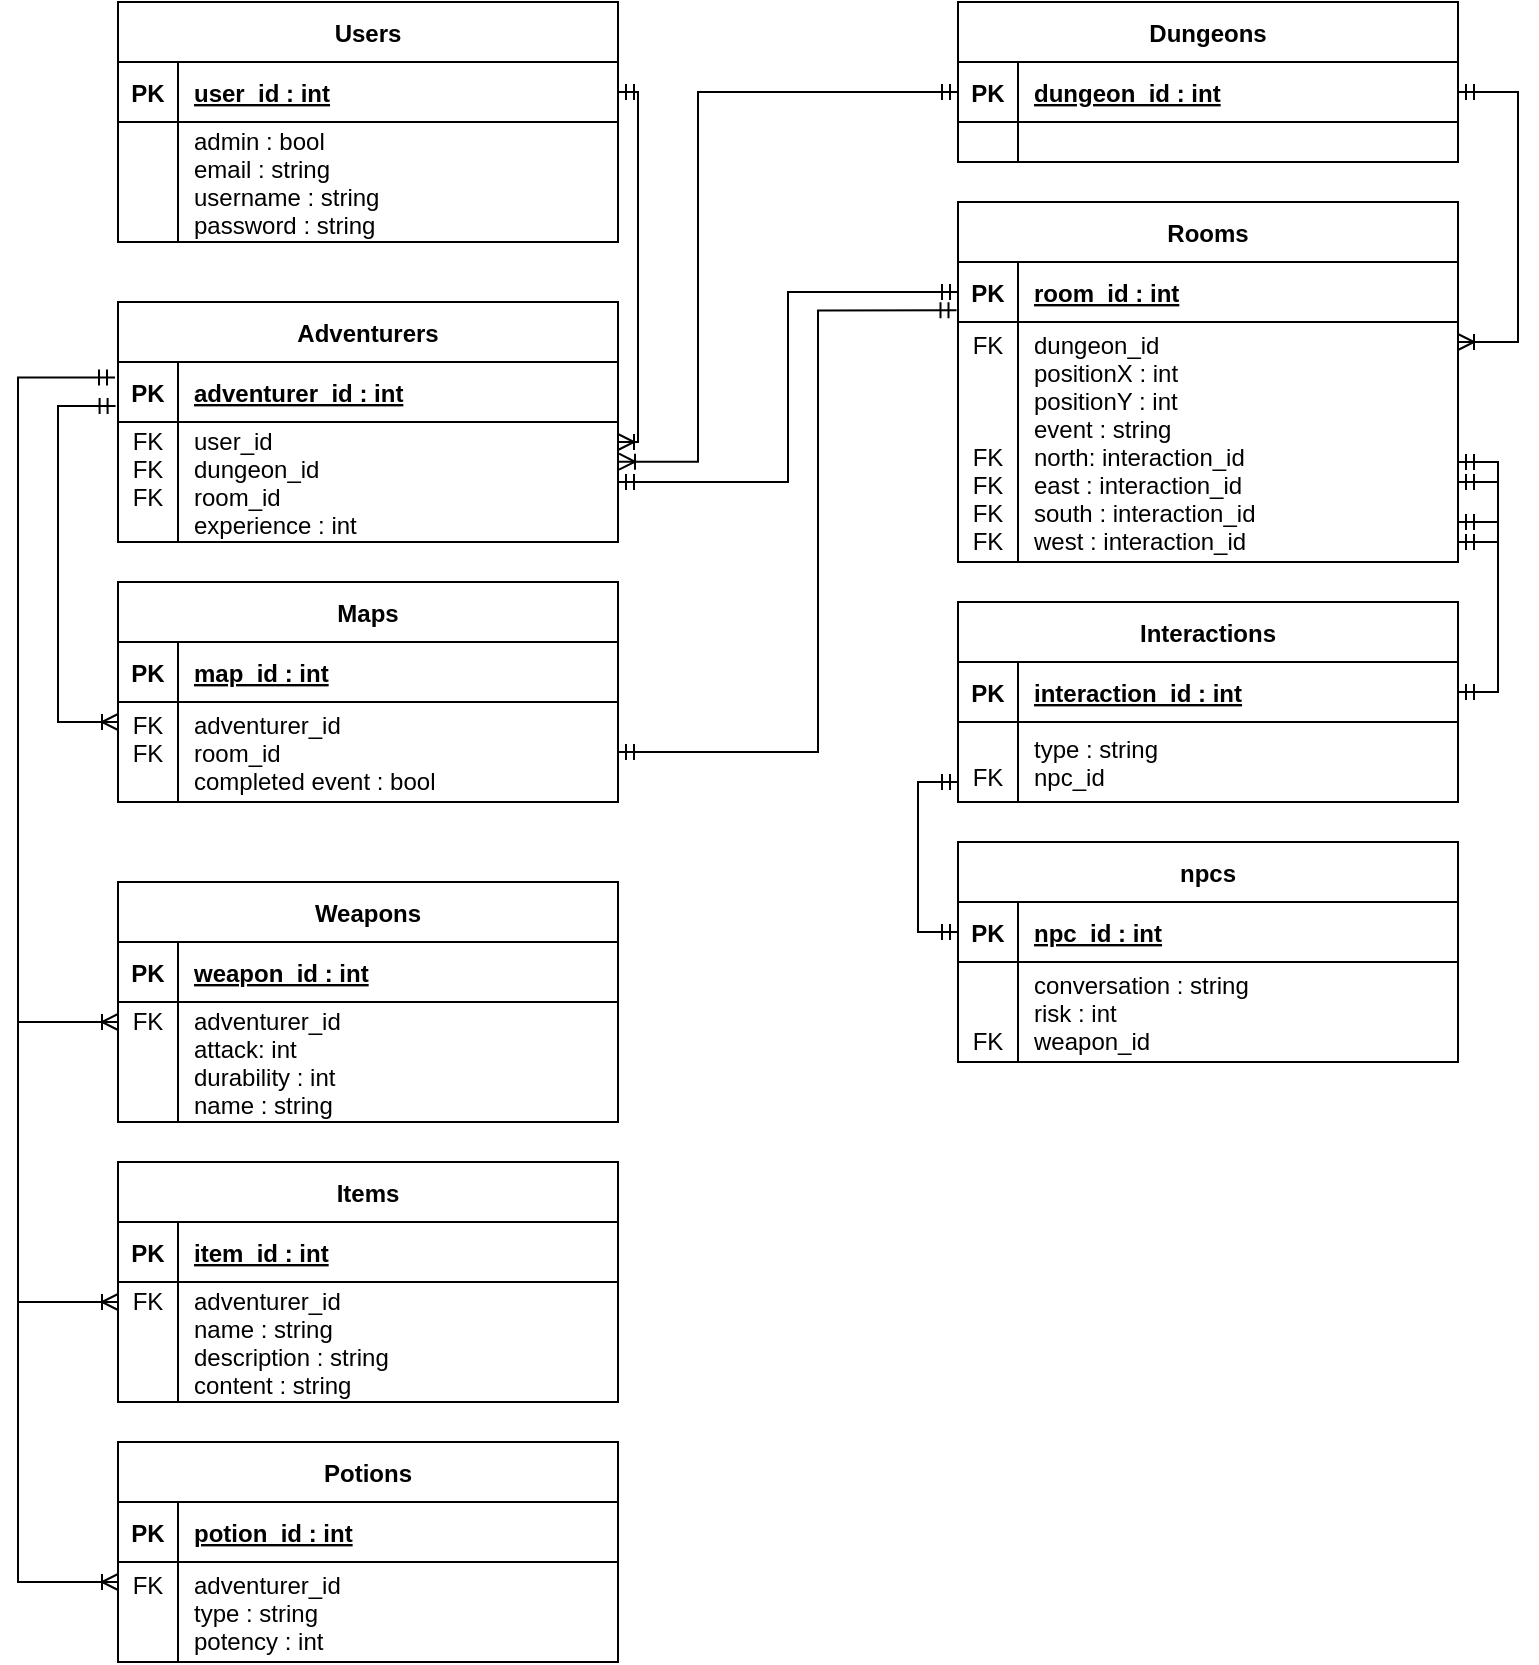 <mxfile version="15.1.0" type="device"><diagram id="R2lEEEUBdFMjLlhIrx00" name="Page-1"><mxGraphModel dx="1422" dy="762" grid="1" gridSize="10" guides="1" tooltips="1" connect="1" arrows="1" fold="1" page="1" pageScale="1" pageWidth="850" pageHeight="1100" math="0" shadow="0" extFonts="Permanent Marker^https://fonts.googleapis.com/css?family=Permanent+Marker"><root><mxCell id="0"/><mxCell id="1" parent="0"/><mxCell id="aeh51tjurG49gec1VI62-1" value="Users" style="shape=table;startSize=30;container=1;collapsible=1;childLayout=tableLayout;fixedRows=1;rowLines=0;fontStyle=1;align=center;resizeLast=1;" parent="1" vertex="1"><mxGeometry x="70" y="40" width="250" height="120" as="geometry"/></mxCell><mxCell id="aeh51tjurG49gec1VI62-2" value="" style="shape=partialRectangle;collapsible=0;dropTarget=0;pointerEvents=0;fillColor=none;points=[[0,0.5],[1,0.5]];portConstraint=eastwest;top=0;left=0;right=0;bottom=1;" parent="aeh51tjurG49gec1VI62-1" vertex="1"><mxGeometry y="30" width="250" height="30" as="geometry"/></mxCell><mxCell id="aeh51tjurG49gec1VI62-3" value="PK" style="shape=partialRectangle;overflow=hidden;connectable=0;fillColor=none;top=0;left=0;bottom=0;right=0;fontStyle=1;" parent="aeh51tjurG49gec1VI62-2" vertex="1"><mxGeometry width="30" height="30" as="geometry"/></mxCell><mxCell id="aeh51tjurG49gec1VI62-4" value="user_id : int" style="shape=partialRectangle;overflow=hidden;connectable=0;fillColor=none;top=0;left=0;bottom=0;right=0;align=left;spacingLeft=6;fontStyle=5;" parent="aeh51tjurG49gec1VI62-2" vertex="1"><mxGeometry x="30" width="220" height="30" as="geometry"/></mxCell><mxCell id="aeh51tjurG49gec1VI62-5" value="" style="shape=partialRectangle;collapsible=0;dropTarget=0;pointerEvents=0;fillColor=none;points=[[0,0.5],[1,0.5]];portConstraint=eastwest;top=0;left=0;right=0;bottom=0;" parent="aeh51tjurG49gec1VI62-1" vertex="1"><mxGeometry y="60" width="250" height="60" as="geometry"/></mxCell><mxCell id="aeh51tjurG49gec1VI62-6" value="" style="shape=partialRectangle;overflow=hidden;connectable=0;fillColor=none;top=0;left=0;bottom=0;right=0;" parent="aeh51tjurG49gec1VI62-5" vertex="1"><mxGeometry width="30" height="60" as="geometry"/></mxCell><mxCell id="aeh51tjurG49gec1VI62-7" value="admin : bool&#10;email : string&#10;username : string&#10;password : string" style="shape=partialRectangle;overflow=hidden;connectable=0;fillColor=none;top=0;left=0;bottom=0;right=0;align=left;spacingLeft=6;" parent="aeh51tjurG49gec1VI62-5" vertex="1"><mxGeometry x="30" width="220" height="60" as="geometry"/></mxCell><mxCell id="aeh51tjurG49gec1VI62-8" value="Dungeons" style="shape=table;startSize=30;container=1;collapsible=1;childLayout=tableLayout;fixedRows=1;rowLines=0;fontStyle=1;align=center;resizeLast=1;" parent="1" vertex="1"><mxGeometry x="490" y="40" width="250" height="80" as="geometry"/></mxCell><mxCell id="aeh51tjurG49gec1VI62-9" value="" style="shape=partialRectangle;collapsible=0;dropTarget=0;pointerEvents=0;fillColor=none;points=[[0,0.5],[1,0.5]];portConstraint=eastwest;top=0;left=0;right=0;bottom=1;" parent="aeh51tjurG49gec1VI62-8" vertex="1"><mxGeometry y="30" width="250" height="30" as="geometry"/></mxCell><mxCell id="aeh51tjurG49gec1VI62-10" value="PK" style="shape=partialRectangle;overflow=hidden;connectable=0;fillColor=none;top=0;left=0;bottom=0;right=0;fontStyle=1;" parent="aeh51tjurG49gec1VI62-9" vertex="1"><mxGeometry width="30" height="30" as="geometry"/></mxCell><mxCell id="aeh51tjurG49gec1VI62-11" value="dungeon_id : int" style="shape=partialRectangle;overflow=hidden;connectable=0;fillColor=none;top=0;left=0;bottom=0;right=0;align=left;spacingLeft=6;fontStyle=5;" parent="aeh51tjurG49gec1VI62-9" vertex="1"><mxGeometry x="30" width="220" height="30" as="geometry"/></mxCell><mxCell id="aeh51tjurG49gec1VI62-12" value="" style="shape=partialRectangle;collapsible=0;dropTarget=0;pointerEvents=0;fillColor=none;points=[[0,0.5],[1,0.5]];portConstraint=eastwest;top=0;left=0;right=0;bottom=0;" parent="aeh51tjurG49gec1VI62-8" vertex="1"><mxGeometry y="60" width="250" height="20" as="geometry"/></mxCell><mxCell id="aeh51tjurG49gec1VI62-13" value="" style="shape=partialRectangle;overflow=hidden;connectable=0;fillColor=none;top=0;left=0;bottom=0;right=0;" parent="aeh51tjurG49gec1VI62-12" vertex="1"><mxGeometry width="30" height="20" as="geometry"/></mxCell><mxCell id="aeh51tjurG49gec1VI62-14" value="" style="shape=partialRectangle;overflow=hidden;connectable=0;fillColor=none;top=0;left=0;bottom=0;right=0;align=left;spacingLeft=6;" parent="aeh51tjurG49gec1VI62-12" vertex="1"><mxGeometry x="30" width="220" height="20" as="geometry"/></mxCell><mxCell id="aeh51tjurG49gec1VI62-15" value="Rooms" style="shape=table;startSize=30;container=1;collapsible=1;childLayout=tableLayout;fixedRows=1;rowLines=0;fontStyle=1;align=center;resizeLast=1;" parent="1" vertex="1"><mxGeometry x="490" y="140" width="250" height="180" as="geometry"/></mxCell><mxCell id="aeh51tjurG49gec1VI62-16" value="" style="shape=partialRectangle;collapsible=0;dropTarget=0;pointerEvents=0;fillColor=none;points=[[0,0.5],[1,0.5]];portConstraint=eastwest;top=0;left=0;right=0;bottom=1;" parent="aeh51tjurG49gec1VI62-15" vertex="1"><mxGeometry y="30" width="250" height="30" as="geometry"/></mxCell><mxCell id="aeh51tjurG49gec1VI62-17" value="PK" style="shape=partialRectangle;overflow=hidden;connectable=0;fillColor=none;top=0;left=0;bottom=0;right=0;fontStyle=1;" parent="aeh51tjurG49gec1VI62-16" vertex="1"><mxGeometry width="30" height="30" as="geometry"/></mxCell><mxCell id="aeh51tjurG49gec1VI62-18" value="room_id : int" style="shape=partialRectangle;overflow=hidden;connectable=0;fillColor=none;top=0;left=0;bottom=0;right=0;align=left;spacingLeft=6;fontStyle=5;" parent="aeh51tjurG49gec1VI62-16" vertex="1"><mxGeometry x="30" width="220" height="30" as="geometry"/></mxCell><mxCell id="aeh51tjurG49gec1VI62-19" value="" style="shape=partialRectangle;collapsible=0;dropTarget=0;pointerEvents=0;fillColor=none;points=[[0,0.5],[1,0.5]];portConstraint=eastwest;top=0;left=0;right=0;bottom=0;" parent="aeh51tjurG49gec1VI62-15" vertex="1"><mxGeometry y="60" width="250" height="120" as="geometry"/></mxCell><mxCell id="aeh51tjurG49gec1VI62-20" value="FK&#10;&#10;&#10;&#10;FK&#10;FK&#10;FK&#10;FK" style="shape=partialRectangle;overflow=hidden;connectable=0;fillColor=none;top=0;left=0;bottom=0;right=0;" parent="aeh51tjurG49gec1VI62-19" vertex="1"><mxGeometry width="30" height="120" as="geometry"/></mxCell><mxCell id="aeh51tjurG49gec1VI62-21" value="dungeon_id&#10;positionX : int&#10;positionY : int&#10;event : string&#10;north: interaction_id&#10;east : interaction_id&#10;south : interaction_id&#10;west : interaction_id" style="shape=partialRectangle;overflow=hidden;connectable=0;fillColor=none;top=0;left=0;bottom=0;right=0;align=left;spacingLeft=6;" parent="aeh51tjurG49gec1VI62-19" vertex="1"><mxGeometry x="30" width="220" height="120" as="geometry"/></mxCell><mxCell id="aeh51tjurG49gec1VI62-93" style="edgeStyle=orthogonalEdgeStyle;rounded=0;orthogonalLoop=1;jettySize=auto;html=1;startArrow=ERoneToMany;startFill=0;endArrow=ERmandOne;endFill=0;exitX=1.002;exitY=0.331;exitDx=0;exitDy=0;exitPerimeter=0;" parent="1" source="aeh51tjurG49gec1VI62-33" edge="1"><mxGeometry relative="1" as="geometry"><Array as="points"><mxPoint x="360" y="270"/><mxPoint x="360" y="85"/><mxPoint x="490" y="85"/></Array><mxPoint x="490" y="85" as="targetPoint"/></mxGeometry></mxCell><mxCell id="aeh51tjurG49gec1VI62-29" value="Adventurers" style="shape=table;startSize=30;container=1;collapsible=1;childLayout=tableLayout;fixedRows=1;rowLines=0;fontStyle=1;align=center;resizeLast=1;" parent="1" vertex="1"><mxGeometry x="70" y="190" width="250" height="120" as="geometry"/></mxCell><mxCell id="aeh51tjurG49gec1VI62-30" value="" style="shape=partialRectangle;collapsible=0;dropTarget=0;pointerEvents=0;fillColor=none;points=[[0,0.5],[1,0.5]];portConstraint=eastwest;top=0;left=0;right=0;bottom=1;" parent="aeh51tjurG49gec1VI62-29" vertex="1"><mxGeometry y="30" width="250" height="30" as="geometry"/></mxCell><mxCell id="aeh51tjurG49gec1VI62-31" value="PK" style="shape=partialRectangle;overflow=hidden;connectable=0;fillColor=none;top=0;left=0;bottom=0;right=0;fontStyle=1;" parent="aeh51tjurG49gec1VI62-30" vertex="1"><mxGeometry width="30" height="30" as="geometry"/></mxCell><mxCell id="aeh51tjurG49gec1VI62-32" value="adventurer_id : int" style="shape=partialRectangle;overflow=hidden;connectable=0;fillColor=none;top=0;left=0;bottom=0;right=0;align=left;spacingLeft=6;fontStyle=5;" parent="aeh51tjurG49gec1VI62-30" vertex="1"><mxGeometry x="30" width="220" height="30" as="geometry"/></mxCell><mxCell id="aeh51tjurG49gec1VI62-33" value="" style="shape=partialRectangle;collapsible=0;dropTarget=0;pointerEvents=0;fillColor=none;points=[[0,0.5],[1,0.5]];portConstraint=eastwest;top=0;left=0;right=0;bottom=0;" parent="aeh51tjurG49gec1VI62-29" vertex="1"><mxGeometry y="60" width="250" height="60" as="geometry"/></mxCell><mxCell id="aeh51tjurG49gec1VI62-34" value="FK&#10;FK&#10;FK&#10;" style="shape=partialRectangle;overflow=hidden;connectable=0;fillColor=none;top=0;left=0;bottom=0;right=0;" parent="aeh51tjurG49gec1VI62-33" vertex="1"><mxGeometry width="30" height="60" as="geometry"/></mxCell><mxCell id="aeh51tjurG49gec1VI62-35" value="user_id&#10;dungeon_id&#10;room_id&#10;experience : int" style="shape=partialRectangle;overflow=hidden;connectable=0;fillColor=none;top=0;left=0;bottom=0;right=0;align=left;spacingLeft=6;" parent="aeh51tjurG49gec1VI62-33" vertex="1"><mxGeometry x="30" width="220" height="60" as="geometry"/></mxCell><mxCell id="aeh51tjurG49gec1VI62-43" value="Weapons" style="shape=table;startSize=30;container=1;collapsible=1;childLayout=tableLayout;fixedRows=1;rowLines=0;fontStyle=1;align=center;resizeLast=1;" parent="1" vertex="1"><mxGeometry x="70" y="480" width="250" height="120" as="geometry"/></mxCell><mxCell id="aeh51tjurG49gec1VI62-44" value="" style="shape=partialRectangle;collapsible=0;dropTarget=0;pointerEvents=0;fillColor=none;points=[[0,0.5],[1,0.5]];portConstraint=eastwest;top=0;left=0;right=0;bottom=1;" parent="aeh51tjurG49gec1VI62-43" vertex="1"><mxGeometry y="30" width="250" height="30" as="geometry"/></mxCell><mxCell id="aeh51tjurG49gec1VI62-45" value="PK" style="shape=partialRectangle;overflow=hidden;connectable=0;fillColor=none;top=0;left=0;bottom=0;right=0;fontStyle=1;" parent="aeh51tjurG49gec1VI62-44" vertex="1"><mxGeometry width="30" height="30" as="geometry"/></mxCell><mxCell id="aeh51tjurG49gec1VI62-46" value="weapon_id : int" style="shape=partialRectangle;overflow=hidden;connectable=0;fillColor=none;top=0;left=0;bottom=0;right=0;align=left;spacingLeft=6;fontStyle=5;" parent="aeh51tjurG49gec1VI62-44" vertex="1"><mxGeometry x="30" width="220" height="30" as="geometry"/></mxCell><mxCell id="aeh51tjurG49gec1VI62-47" value="" style="shape=partialRectangle;collapsible=0;dropTarget=0;pointerEvents=0;fillColor=none;points=[[0,0.5],[1,0.5]];portConstraint=eastwest;top=0;left=0;right=0;bottom=0;" parent="aeh51tjurG49gec1VI62-43" vertex="1"><mxGeometry y="60" width="250" height="60" as="geometry"/></mxCell><mxCell id="aeh51tjurG49gec1VI62-48" value="FK&#10;&#10;&#10;" style="shape=partialRectangle;overflow=hidden;connectable=0;fillColor=none;top=0;left=0;bottom=0;right=0;" parent="aeh51tjurG49gec1VI62-47" vertex="1"><mxGeometry width="30" height="60" as="geometry"/></mxCell><mxCell id="aeh51tjurG49gec1VI62-49" value="adventurer_id&#10;attack: int&#10;durability : int&#10;name : string" style="shape=partialRectangle;overflow=hidden;connectable=0;fillColor=none;top=0;left=0;bottom=0;right=0;align=left;spacingLeft=6;" parent="aeh51tjurG49gec1VI62-47" vertex="1"><mxGeometry x="30" width="220" height="60" as="geometry"/></mxCell><mxCell id="aeh51tjurG49gec1VI62-50" value="Items" style="shape=table;startSize=30;container=1;collapsible=1;childLayout=tableLayout;fixedRows=1;rowLines=0;fontStyle=1;align=center;resizeLast=1;" parent="1" vertex="1"><mxGeometry x="70" y="620" width="250" height="120" as="geometry"/></mxCell><mxCell id="aeh51tjurG49gec1VI62-51" value="" style="shape=partialRectangle;collapsible=0;dropTarget=0;pointerEvents=0;fillColor=none;points=[[0,0.5],[1,0.5]];portConstraint=eastwest;top=0;left=0;right=0;bottom=1;" parent="aeh51tjurG49gec1VI62-50" vertex="1"><mxGeometry y="30" width="250" height="30" as="geometry"/></mxCell><mxCell id="aeh51tjurG49gec1VI62-52" value="PK" style="shape=partialRectangle;overflow=hidden;connectable=0;fillColor=none;top=0;left=0;bottom=0;right=0;fontStyle=1;" parent="aeh51tjurG49gec1VI62-51" vertex="1"><mxGeometry width="30" height="30" as="geometry"/></mxCell><mxCell id="aeh51tjurG49gec1VI62-53" value="item_id : int" style="shape=partialRectangle;overflow=hidden;connectable=0;fillColor=none;top=0;left=0;bottom=0;right=0;align=left;spacingLeft=6;fontStyle=5;" parent="aeh51tjurG49gec1VI62-51" vertex="1"><mxGeometry x="30" width="220" height="30" as="geometry"/></mxCell><mxCell id="aeh51tjurG49gec1VI62-54" value="" style="shape=partialRectangle;collapsible=0;dropTarget=0;pointerEvents=0;fillColor=none;points=[[0,0.5],[1,0.5]];portConstraint=eastwest;top=0;left=0;right=0;bottom=0;" parent="aeh51tjurG49gec1VI62-50" vertex="1"><mxGeometry y="60" width="250" height="60" as="geometry"/></mxCell><mxCell id="aeh51tjurG49gec1VI62-55" value="FK&#10;&#10;&#10;" style="shape=partialRectangle;overflow=hidden;connectable=0;fillColor=none;top=0;left=0;bottom=0;right=0;" parent="aeh51tjurG49gec1VI62-54" vertex="1"><mxGeometry width="30" height="60" as="geometry"/></mxCell><mxCell id="aeh51tjurG49gec1VI62-56" value="adventurer_id&#10;name : string&#10;description : string&#10;content : string" style="shape=partialRectangle;overflow=hidden;connectable=0;fillColor=none;top=0;left=0;bottom=0;right=0;align=left;spacingLeft=6;" parent="aeh51tjurG49gec1VI62-54" vertex="1"><mxGeometry x="30" width="220" height="60" as="geometry"/></mxCell><mxCell id="aeh51tjurG49gec1VI62-57" value="Potions" style="shape=table;startSize=30;container=1;collapsible=1;childLayout=tableLayout;fixedRows=1;rowLines=0;fontStyle=1;align=center;resizeLast=1;" parent="1" vertex="1"><mxGeometry x="70" y="760" width="250" height="110" as="geometry"/></mxCell><mxCell id="aeh51tjurG49gec1VI62-58" value="" style="shape=partialRectangle;collapsible=0;dropTarget=0;pointerEvents=0;fillColor=none;points=[[0,0.5],[1,0.5]];portConstraint=eastwest;top=0;left=0;right=0;bottom=1;" parent="aeh51tjurG49gec1VI62-57" vertex="1"><mxGeometry y="30" width="250" height="30" as="geometry"/></mxCell><mxCell id="aeh51tjurG49gec1VI62-59" value="PK" style="shape=partialRectangle;overflow=hidden;connectable=0;fillColor=none;top=0;left=0;bottom=0;right=0;fontStyle=1;" parent="aeh51tjurG49gec1VI62-58" vertex="1"><mxGeometry width="30" height="30" as="geometry"/></mxCell><mxCell id="aeh51tjurG49gec1VI62-60" value="potion_id : int" style="shape=partialRectangle;overflow=hidden;connectable=0;fillColor=none;top=0;left=0;bottom=0;right=0;align=left;spacingLeft=6;fontStyle=5;" parent="aeh51tjurG49gec1VI62-58" vertex="1"><mxGeometry x="30" width="220" height="30" as="geometry"/></mxCell><mxCell id="aeh51tjurG49gec1VI62-61" value="" style="shape=partialRectangle;collapsible=0;dropTarget=0;pointerEvents=0;fillColor=none;points=[[0,0.5],[1,0.5]];portConstraint=eastwest;top=0;left=0;right=0;bottom=0;" parent="aeh51tjurG49gec1VI62-57" vertex="1"><mxGeometry y="60" width="250" height="50" as="geometry"/></mxCell><mxCell id="aeh51tjurG49gec1VI62-62" value="FK&#10;&#10;" style="shape=partialRectangle;overflow=hidden;connectable=0;fillColor=none;top=0;left=0;bottom=0;right=0;" parent="aeh51tjurG49gec1VI62-61" vertex="1"><mxGeometry width="30" height="50" as="geometry"/></mxCell><mxCell id="aeh51tjurG49gec1VI62-63" value="adventurer_id&#10;type : string&#10;potency : int" style="shape=partialRectangle;overflow=hidden;connectable=0;fillColor=none;top=0;left=0;bottom=0;right=0;align=left;spacingLeft=6;" parent="aeh51tjurG49gec1VI62-61" vertex="1"><mxGeometry x="30" width="220" height="50" as="geometry"/></mxCell><mxCell id="aeh51tjurG49gec1VI62-64" value="Maps" style="shape=table;startSize=30;container=1;collapsible=1;childLayout=tableLayout;fixedRows=1;rowLines=0;fontStyle=1;align=center;resizeLast=1;" parent="1" vertex="1"><mxGeometry x="70" y="330" width="250" height="110" as="geometry"/></mxCell><mxCell id="aeh51tjurG49gec1VI62-65" value="" style="shape=partialRectangle;collapsible=0;dropTarget=0;pointerEvents=0;fillColor=none;points=[[0,0.5],[1,0.5]];portConstraint=eastwest;top=0;left=0;right=0;bottom=1;" parent="aeh51tjurG49gec1VI62-64" vertex="1"><mxGeometry y="30" width="250" height="30" as="geometry"/></mxCell><mxCell id="aeh51tjurG49gec1VI62-66" value="PK" style="shape=partialRectangle;overflow=hidden;connectable=0;fillColor=none;top=0;left=0;bottom=0;right=0;fontStyle=1;" parent="aeh51tjurG49gec1VI62-65" vertex="1"><mxGeometry width="30" height="30" as="geometry"/></mxCell><mxCell id="aeh51tjurG49gec1VI62-67" value="map_id : int" style="shape=partialRectangle;overflow=hidden;connectable=0;fillColor=none;top=0;left=0;bottom=0;right=0;align=left;spacingLeft=6;fontStyle=5;" parent="aeh51tjurG49gec1VI62-65" vertex="1"><mxGeometry x="30" width="220" height="30" as="geometry"/></mxCell><mxCell id="aeh51tjurG49gec1VI62-68" value="" style="shape=partialRectangle;collapsible=0;dropTarget=0;pointerEvents=0;fillColor=none;points=[[0,0.5],[1,0.5]];portConstraint=eastwest;top=0;left=0;right=0;bottom=0;" parent="aeh51tjurG49gec1VI62-64" vertex="1"><mxGeometry y="60" width="250" height="50" as="geometry"/></mxCell><mxCell id="aeh51tjurG49gec1VI62-69" value="FK&#10;FK&#10;" style="shape=partialRectangle;overflow=hidden;connectable=0;fillColor=none;top=0;left=0;bottom=0;right=0;" parent="aeh51tjurG49gec1VI62-68" vertex="1"><mxGeometry width="30" height="50" as="geometry"/></mxCell><mxCell id="aeh51tjurG49gec1VI62-70" value="adventurer_id&#10;room_id&#10;completed event : bool" style="shape=partialRectangle;overflow=hidden;connectable=0;fillColor=none;top=0;left=0;bottom=0;right=0;align=left;spacingLeft=6;" parent="aeh51tjurG49gec1VI62-68" vertex="1"><mxGeometry x="30" width="220" height="50" as="geometry"/></mxCell><mxCell id="aeh51tjurG49gec1VI62-78" value="Interactions" style="shape=table;startSize=30;container=1;collapsible=1;childLayout=tableLayout;fixedRows=1;rowLines=0;fontStyle=1;align=center;resizeLast=1;" parent="1" vertex="1"><mxGeometry x="490" y="340" width="250" height="100.0" as="geometry"/></mxCell><mxCell id="aeh51tjurG49gec1VI62-79" value="" style="shape=partialRectangle;collapsible=0;dropTarget=0;pointerEvents=0;fillColor=none;points=[[0,0.5],[1,0.5]];portConstraint=eastwest;top=0;left=0;right=0;bottom=1;" parent="aeh51tjurG49gec1VI62-78" vertex="1"><mxGeometry y="30" width="250" height="30" as="geometry"/></mxCell><mxCell id="aeh51tjurG49gec1VI62-80" value="PK" style="shape=partialRectangle;overflow=hidden;connectable=0;fillColor=none;top=0;left=0;bottom=0;right=0;fontStyle=1;" parent="aeh51tjurG49gec1VI62-79" vertex="1"><mxGeometry width="30" height="30" as="geometry"/></mxCell><mxCell id="aeh51tjurG49gec1VI62-81" value="interaction_id : int" style="shape=partialRectangle;overflow=hidden;connectable=0;fillColor=none;top=0;left=0;bottom=0;right=0;align=left;spacingLeft=6;fontStyle=5;" parent="aeh51tjurG49gec1VI62-79" vertex="1"><mxGeometry x="30" width="220" height="30" as="geometry"/></mxCell><mxCell id="aeh51tjurG49gec1VI62-82" value="" style="shape=partialRectangle;collapsible=0;dropTarget=0;pointerEvents=0;fillColor=none;points=[[0,0.5],[1,0.5]];portConstraint=eastwest;top=0;left=0;right=0;bottom=0;" parent="aeh51tjurG49gec1VI62-78" vertex="1"><mxGeometry y="60" width="250" height="40" as="geometry"/></mxCell><mxCell id="aeh51tjurG49gec1VI62-83" value="&#10;FK" style="shape=partialRectangle;overflow=hidden;connectable=0;fillColor=none;top=0;left=0;bottom=0;right=0;" parent="aeh51tjurG49gec1VI62-82" vertex="1"><mxGeometry width="30" height="40" as="geometry"/></mxCell><mxCell id="aeh51tjurG49gec1VI62-84" value="type : string&#10;npc_id" style="shape=partialRectangle;overflow=hidden;connectable=0;fillColor=none;top=0;left=0;bottom=0;right=0;align=left;spacingLeft=6;" parent="aeh51tjurG49gec1VI62-82" vertex="1"><mxGeometry x="30" width="220" height="40" as="geometry"/></mxCell><mxCell id="aeh51tjurG49gec1VI62-85" value="npcs" style="shape=table;startSize=30;container=1;collapsible=1;childLayout=tableLayout;fixedRows=1;rowLines=0;fontStyle=1;align=center;resizeLast=1;" parent="1" vertex="1"><mxGeometry x="490" y="460" width="250" height="110" as="geometry"/></mxCell><mxCell id="aeh51tjurG49gec1VI62-86" value="" style="shape=partialRectangle;collapsible=0;dropTarget=0;pointerEvents=0;fillColor=none;points=[[0,0.5],[1,0.5]];portConstraint=eastwest;top=0;left=0;right=0;bottom=1;" parent="aeh51tjurG49gec1VI62-85" vertex="1"><mxGeometry y="30" width="250" height="30" as="geometry"/></mxCell><mxCell id="aeh51tjurG49gec1VI62-87" value="PK" style="shape=partialRectangle;overflow=hidden;connectable=0;fillColor=none;top=0;left=0;bottom=0;right=0;fontStyle=1;" parent="aeh51tjurG49gec1VI62-86" vertex="1"><mxGeometry width="30" height="30" as="geometry"/></mxCell><mxCell id="aeh51tjurG49gec1VI62-88" value="npc_id : int" style="shape=partialRectangle;overflow=hidden;connectable=0;fillColor=none;top=0;left=0;bottom=0;right=0;align=left;spacingLeft=6;fontStyle=5;" parent="aeh51tjurG49gec1VI62-86" vertex="1"><mxGeometry x="30" width="220" height="30" as="geometry"/></mxCell><mxCell id="aeh51tjurG49gec1VI62-89" value="" style="shape=partialRectangle;collapsible=0;dropTarget=0;pointerEvents=0;fillColor=none;points=[[0,0.5],[1,0.5]];portConstraint=eastwest;top=0;left=0;right=0;bottom=0;" parent="aeh51tjurG49gec1VI62-85" vertex="1"><mxGeometry y="60" width="250" height="50" as="geometry"/></mxCell><mxCell id="aeh51tjurG49gec1VI62-90" value="&#10;&#10;FK" style="shape=partialRectangle;overflow=hidden;connectable=0;fillColor=none;top=0;left=0;bottom=0;right=0;" parent="aeh51tjurG49gec1VI62-89" vertex="1"><mxGeometry width="30" height="50" as="geometry"/></mxCell><mxCell id="aeh51tjurG49gec1VI62-91" value="conversation : string&#10;risk : int&#10;weapon_id" style="shape=partialRectangle;overflow=hidden;connectable=0;fillColor=none;top=0;left=0;bottom=0;right=0;align=left;spacingLeft=6;" parent="aeh51tjurG49gec1VI62-89" vertex="1"><mxGeometry x="30" width="220" height="50" as="geometry"/></mxCell><mxCell id="aeh51tjurG49gec1VI62-92" style="edgeStyle=orthogonalEdgeStyle;rounded=0;orthogonalLoop=1;jettySize=auto;html=1;startArrow=ERoneToMany;startFill=0;endArrow=ERmandOne;endFill=0;" parent="1" source="aeh51tjurG49gec1VI62-33" edge="1"><mxGeometry relative="1" as="geometry"><mxPoint x="320" y="85" as="targetPoint"/><Array as="points"><mxPoint x="330" y="260"/><mxPoint x="330" y="85"/></Array></mxGeometry></mxCell><mxCell id="aeh51tjurG49gec1VI62-94" style="edgeStyle=orthogonalEdgeStyle;rounded=0;orthogonalLoop=1;jettySize=auto;html=1;startArrow=ERmandOne;startFill=0;endArrow=ERoneToMany;endFill=0;" parent="1" source="aeh51tjurG49gec1VI62-9" edge="1"><mxGeometry relative="1" as="geometry"><mxPoint x="740" y="210" as="targetPoint"/><Array as="points"><mxPoint x="770" y="85"/><mxPoint x="770" y="210"/></Array></mxGeometry></mxCell><mxCell id="aeh51tjurG49gec1VI62-95" style="edgeStyle=orthogonalEdgeStyle;rounded=0;orthogonalLoop=1;jettySize=auto;html=1;entryX=0;entryY=0.5;entryDx=0;entryDy=0;startArrow=ERmandOne;startFill=0;endArrow=ERmandOne;endFill=0;" parent="1" source="aeh51tjurG49gec1VI62-33" target="aeh51tjurG49gec1VI62-16" edge="1"><mxGeometry relative="1" as="geometry"/></mxCell><mxCell id="aeh51tjurG49gec1VI62-96" style="edgeStyle=orthogonalEdgeStyle;rounded=0;orthogonalLoop=1;jettySize=auto;html=1;entryX=-0.005;entryY=0.72;entryDx=0;entryDy=0;startArrow=ERoneToMany;startFill=0;endArrow=ERmandOne;endFill=0;entryPerimeter=0;" parent="1" source="aeh51tjurG49gec1VI62-68" target="aeh51tjurG49gec1VI62-30" edge="1"><mxGeometry relative="1" as="geometry"><Array as="points"><mxPoint x="40" y="400"/><mxPoint x="40" y="242"/><mxPoint x="69" y="242"/></Array></mxGeometry></mxCell><mxCell id="aeh51tjurG49gec1VI62-97" style="edgeStyle=orthogonalEdgeStyle;rounded=0;orthogonalLoop=1;jettySize=auto;html=1;entryX=-0.003;entryY=0.805;entryDx=0;entryDy=0;entryPerimeter=0;startArrow=ERmandOne;startFill=0;endArrow=ERmandOne;endFill=0;" parent="1" source="aeh51tjurG49gec1VI62-68" target="aeh51tjurG49gec1VI62-16" edge="1"><mxGeometry relative="1" as="geometry"><Array as="points"><mxPoint x="420" y="415"/><mxPoint x="420" y="194"/></Array></mxGeometry></mxCell><mxCell id="aeh51tjurG49gec1VI62-98" style="edgeStyle=orthogonalEdgeStyle;rounded=0;orthogonalLoop=1;jettySize=auto;html=1;startArrow=ERoneToMany;startFill=0;endArrow=ERmandOne;endFill=0;entryX=-0.006;entryY=0.257;entryDx=0;entryDy=0;entryPerimeter=0;" parent="1" source="aeh51tjurG49gec1VI62-47" target="aeh51tjurG49gec1VI62-30" edge="1"><mxGeometry relative="1" as="geometry"><mxPoint x="60" y="220" as="targetPoint"/><Array as="points"><mxPoint x="20" y="550"/><mxPoint x="20" y="228"/></Array></mxGeometry></mxCell><mxCell id="aeh51tjurG49gec1VI62-99" style="edgeStyle=orthogonalEdgeStyle;rounded=0;orthogonalLoop=1;jettySize=auto;html=1;startArrow=ERoneToMany;startFill=0;endArrow=none;endFill=0;" parent="1" source="aeh51tjurG49gec1VI62-54" edge="1"><mxGeometry relative="1" as="geometry"><mxPoint x="20.0" y="540" as="targetPoint"/><Array as="points"><mxPoint x="20" y="690"/></Array></mxGeometry></mxCell><mxCell id="aeh51tjurG49gec1VI62-100" style="edgeStyle=orthogonalEdgeStyle;rounded=0;orthogonalLoop=1;jettySize=auto;html=1;startArrow=ERoneToMany;startFill=0;endArrow=none;endFill=0;" parent="1" source="aeh51tjurG49gec1VI62-61" edge="1"><mxGeometry relative="1" as="geometry"><mxPoint x="20.0" y="690" as="targetPoint"/><Array as="points"><mxPoint x="20" y="830"/></Array></mxGeometry></mxCell><mxCell id="aeh51tjurG49gec1VI62-101" style="edgeStyle=orthogonalEdgeStyle;rounded=0;orthogonalLoop=1;jettySize=auto;html=1;entryX=1;entryY=0.5;entryDx=0;entryDy=0;startArrow=ERmandOne;startFill=0;endArrow=ERmandOne;endFill=0;" parent="1" source="aeh51tjurG49gec1VI62-19" target="aeh51tjurG49gec1VI62-79" edge="1"><mxGeometry relative="1" as="geometry"><Array as="points"><mxPoint x="760" y="270"/><mxPoint x="760" y="385"/></Array></mxGeometry></mxCell><mxCell id="aeh51tjurG49gec1VI62-102" style="edgeStyle=orthogonalEdgeStyle;rounded=0;orthogonalLoop=1;jettySize=auto;html=1;startArrow=ERmandOne;startFill=0;endArrow=none;endFill=0;" parent="1" source="aeh51tjurG49gec1VI62-19" edge="1"><mxGeometry relative="1" as="geometry"><mxPoint x="760" y="290" as="targetPoint"/><Array as="points"><mxPoint x="760" y="280"/></Array></mxGeometry></mxCell><mxCell id="aeh51tjurG49gec1VI62-103" style="edgeStyle=orthogonalEdgeStyle;rounded=0;orthogonalLoop=1;jettySize=auto;html=1;startArrow=ERmandOne;startFill=0;endArrow=none;endFill=0;" parent="1" source="aeh51tjurG49gec1VI62-19" edge="1"><mxGeometry relative="1" as="geometry"><mxPoint x="760" y="300" as="targetPoint"/><Array as="points"><mxPoint x="750" y="300"/><mxPoint x="750" y="300"/></Array></mxGeometry></mxCell><mxCell id="aeh51tjurG49gec1VI62-104" style="edgeStyle=orthogonalEdgeStyle;rounded=0;orthogonalLoop=1;jettySize=auto;html=1;startArrow=ERmandOne;startFill=0;endArrow=none;endFill=0;" parent="1" source="aeh51tjurG49gec1VI62-19" edge="1"><mxGeometry relative="1" as="geometry"><mxPoint x="760" y="320.0" as="targetPoint"/><Array as="points"><mxPoint x="760" y="310"/></Array></mxGeometry></mxCell><mxCell id="aeh51tjurG49gec1VI62-105" style="edgeStyle=orthogonalEdgeStyle;rounded=0;orthogonalLoop=1;jettySize=auto;html=1;entryX=0;entryY=0.5;entryDx=0;entryDy=0;startArrow=ERmandOne;startFill=0;endArrow=ERmandOne;endFill=0;exitX=0;exitY=0.75;exitDx=0;exitDy=0;exitPerimeter=0;" parent="1" source="aeh51tjurG49gec1VI62-82" target="aeh51tjurG49gec1VI62-86" edge="1"><mxGeometry relative="1" as="geometry"><Array as="points"><mxPoint x="470" y="430"/><mxPoint x="470" y="505"/></Array></mxGeometry></mxCell></root></mxGraphModel></diagram></mxfile>